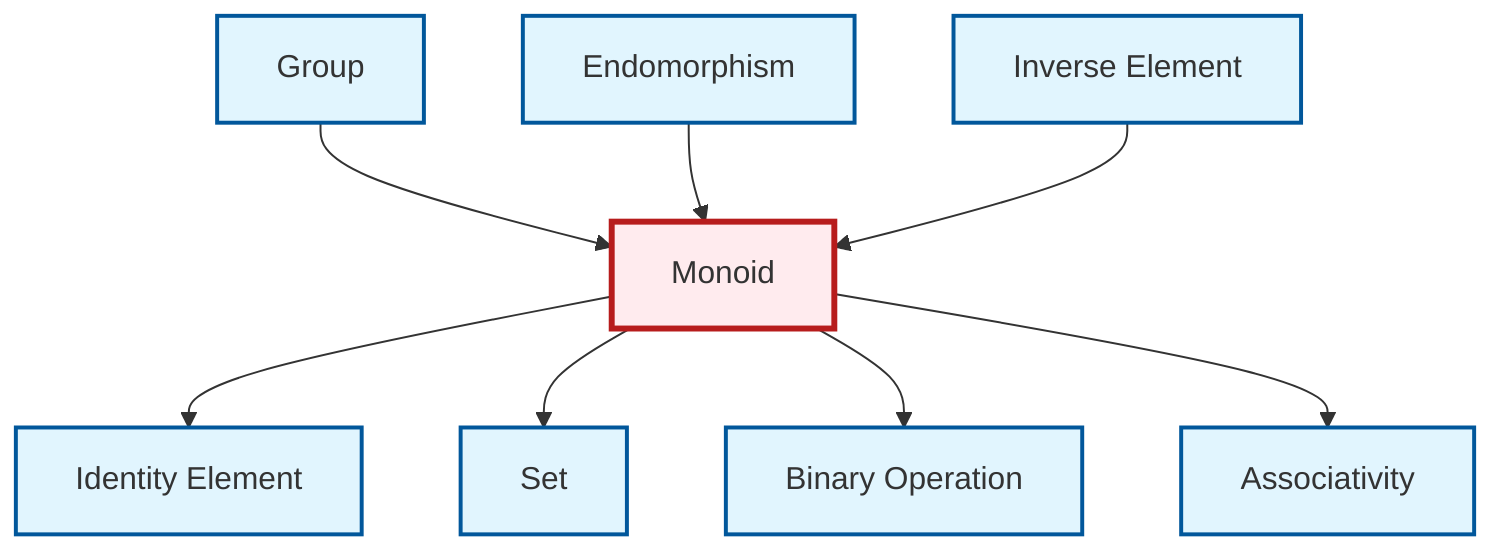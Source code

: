 graph TD
    classDef definition fill:#e1f5fe,stroke:#01579b,stroke-width:2px
    classDef theorem fill:#f3e5f5,stroke:#4a148c,stroke-width:2px
    classDef axiom fill:#fff3e0,stroke:#e65100,stroke-width:2px
    classDef example fill:#e8f5e9,stroke:#1b5e20,stroke-width:2px
    classDef current fill:#ffebee,stroke:#b71c1c,stroke-width:3px
    def-endomorphism["Endomorphism"]:::definition
    def-inverse-element["Inverse Element"]:::definition
    def-associativity["Associativity"]:::definition
    def-identity-element["Identity Element"]:::definition
    def-group["Group"]:::definition
    def-monoid["Monoid"]:::definition
    def-set["Set"]:::definition
    def-binary-operation["Binary Operation"]:::definition
    def-monoid --> def-identity-element
    def-monoid --> def-set
    def-group --> def-monoid
    def-endomorphism --> def-monoid
    def-monoid --> def-binary-operation
    def-monoid --> def-associativity
    def-inverse-element --> def-monoid
    class def-monoid current